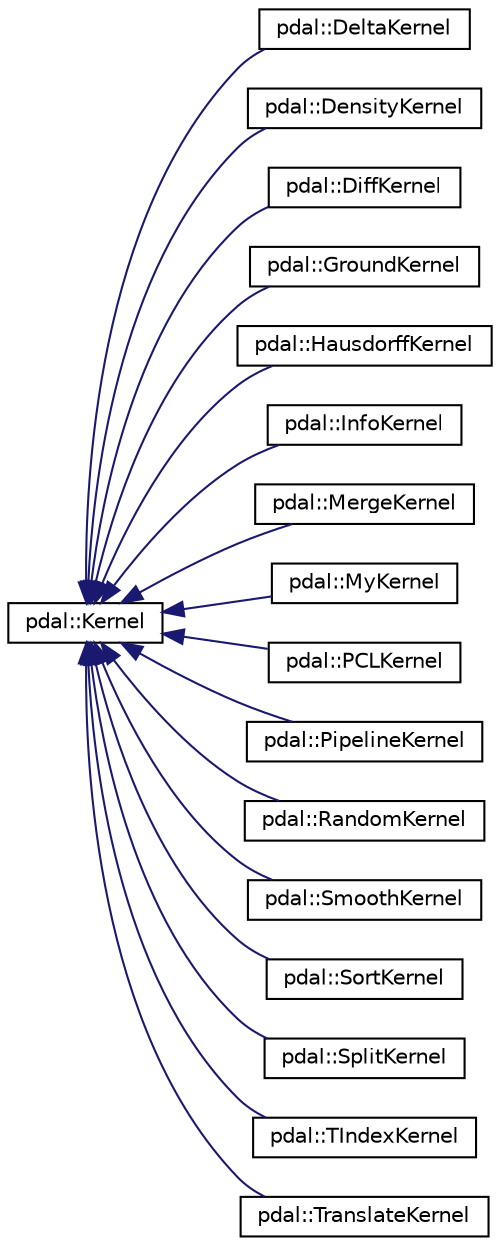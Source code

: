digraph "Graphical Class Hierarchy"
{
  edge [fontname="Helvetica",fontsize="10",labelfontname="Helvetica",labelfontsize="10"];
  node [fontname="Helvetica",fontsize="10",shape=record];
  rankdir="LR";
  Node1 [label="pdal::Kernel",height=0.2,width=0.4,color="black", fillcolor="white", style="filled",URL="$classpdal_1_1Kernel.html"];
  Node1 -> Node2 [dir="back",color="midnightblue",fontsize="10",style="solid",fontname="Helvetica"];
  Node2 [label="pdal::DeltaKernel",height=0.2,width=0.4,color="black", fillcolor="white", style="filled",URL="$classpdal_1_1DeltaKernel.html"];
  Node1 -> Node3 [dir="back",color="midnightblue",fontsize="10",style="solid",fontname="Helvetica"];
  Node3 [label="pdal::DensityKernel",height=0.2,width=0.4,color="black", fillcolor="white", style="filled",URL="$classpdal_1_1DensityKernel.html"];
  Node1 -> Node4 [dir="back",color="midnightblue",fontsize="10",style="solid",fontname="Helvetica"];
  Node4 [label="pdal::DiffKernel",height=0.2,width=0.4,color="black", fillcolor="white", style="filled",URL="$classpdal_1_1DiffKernel.html"];
  Node1 -> Node5 [dir="back",color="midnightblue",fontsize="10",style="solid",fontname="Helvetica"];
  Node5 [label="pdal::GroundKernel",height=0.2,width=0.4,color="black", fillcolor="white", style="filled",URL="$classpdal_1_1GroundKernel.html"];
  Node1 -> Node6 [dir="back",color="midnightblue",fontsize="10",style="solid",fontname="Helvetica"];
  Node6 [label="pdal::HausdorffKernel",height=0.2,width=0.4,color="black", fillcolor="white", style="filled",URL="$classpdal_1_1HausdorffKernel.html"];
  Node1 -> Node7 [dir="back",color="midnightblue",fontsize="10",style="solid",fontname="Helvetica"];
  Node7 [label="pdal::InfoKernel",height=0.2,width=0.4,color="black", fillcolor="white", style="filled",URL="$classpdal_1_1InfoKernel.html"];
  Node1 -> Node8 [dir="back",color="midnightblue",fontsize="10",style="solid",fontname="Helvetica"];
  Node8 [label="pdal::MergeKernel",height=0.2,width=0.4,color="black", fillcolor="white", style="filled",URL="$classpdal_1_1MergeKernel.html"];
  Node1 -> Node9 [dir="back",color="midnightblue",fontsize="10",style="solid",fontname="Helvetica"];
  Node9 [label="pdal::MyKernel",height=0.2,width=0.4,color="black", fillcolor="white", style="filled",URL="$classpdal_1_1MyKernel.html"];
  Node1 -> Node10 [dir="back",color="midnightblue",fontsize="10",style="solid",fontname="Helvetica"];
  Node10 [label="pdal::PCLKernel",height=0.2,width=0.4,color="black", fillcolor="white", style="filled",URL="$classpdal_1_1PCLKernel.html"];
  Node1 -> Node11 [dir="back",color="midnightblue",fontsize="10",style="solid",fontname="Helvetica"];
  Node11 [label="pdal::PipelineKernel",height=0.2,width=0.4,color="black", fillcolor="white", style="filled",URL="$classpdal_1_1PipelineKernel.html"];
  Node1 -> Node12 [dir="back",color="midnightblue",fontsize="10",style="solid",fontname="Helvetica"];
  Node12 [label="pdal::RandomKernel",height=0.2,width=0.4,color="black", fillcolor="white", style="filled",URL="$classpdal_1_1RandomKernel.html"];
  Node1 -> Node13 [dir="back",color="midnightblue",fontsize="10",style="solid",fontname="Helvetica"];
  Node13 [label="pdal::SmoothKernel",height=0.2,width=0.4,color="black", fillcolor="white", style="filled",URL="$classpdal_1_1SmoothKernel.html"];
  Node1 -> Node14 [dir="back",color="midnightblue",fontsize="10",style="solid",fontname="Helvetica"];
  Node14 [label="pdal::SortKernel",height=0.2,width=0.4,color="black", fillcolor="white", style="filled",URL="$classpdal_1_1SortKernel.html"];
  Node1 -> Node15 [dir="back",color="midnightblue",fontsize="10",style="solid",fontname="Helvetica"];
  Node15 [label="pdal::SplitKernel",height=0.2,width=0.4,color="black", fillcolor="white", style="filled",URL="$classpdal_1_1SplitKernel.html"];
  Node1 -> Node16 [dir="back",color="midnightblue",fontsize="10",style="solid",fontname="Helvetica"];
  Node16 [label="pdal::TIndexKernel",height=0.2,width=0.4,color="black", fillcolor="white", style="filled",URL="$classpdal_1_1TIndexKernel.html"];
  Node1 -> Node17 [dir="back",color="midnightblue",fontsize="10",style="solid",fontname="Helvetica"];
  Node17 [label="pdal::TranslateKernel",height=0.2,width=0.4,color="black", fillcolor="white", style="filled",URL="$classpdal_1_1TranslateKernel.html"];
}
